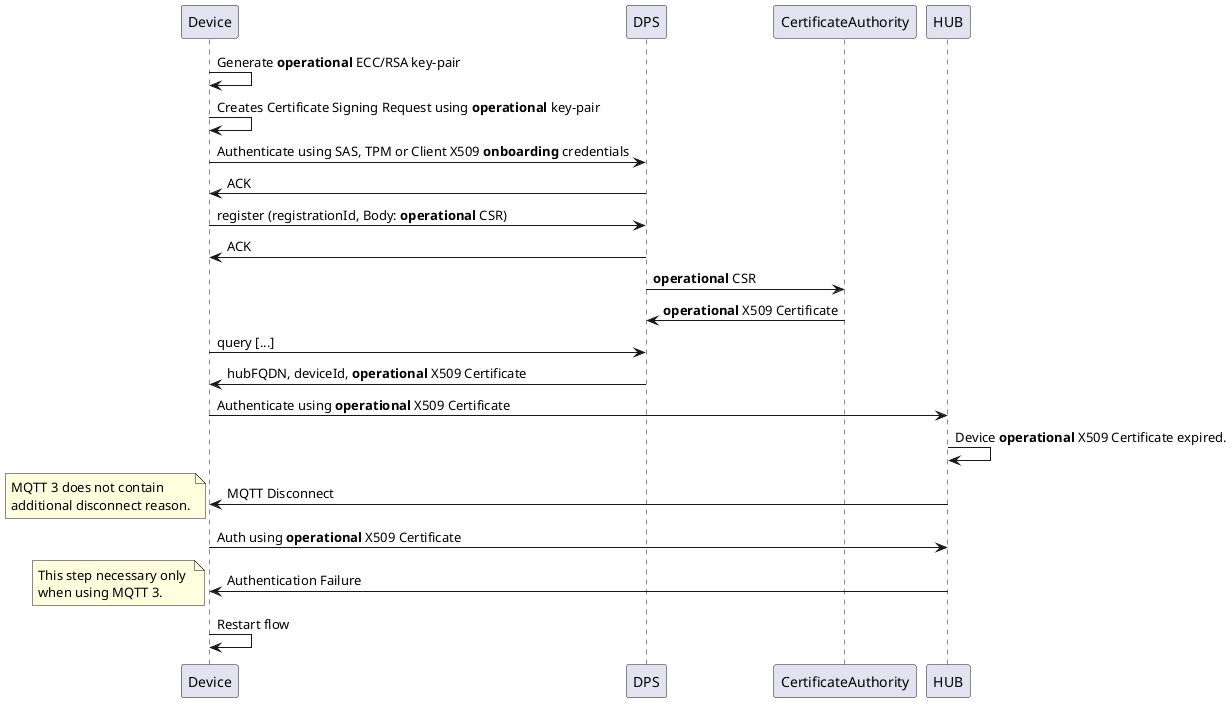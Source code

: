 @startuml dpsCSR
Device -> Device: Generate **operational** ECC/RSA key-pair
Device -> Device: Creates Certificate Signing Request using **operational** key-pair
Device -> DPS: Authenticate using SAS, TPM or Client X509 **onboarding** credentials
DPS -> Device: ACK
Device -> DPS: register (registrationId, Body: **operational** CSR)
DPS -> Device: ACK
DPS -> CertificateAuthority: **operational** CSR
DPS <- CertificateAuthority: **operational** X509 Certificate
Device -> DPS: query [...]
DPS -> Device: hubFQDN, deviceId, **operational** X509 Certificate
Device -> HUB: Authenticate using **operational** X509 Certificate
HUB->HUB: Device **operational** X509 Certificate expired.
Device <- HUB: MQTT Disconnect
note left
  MQTT 3 does not contain 
  additional disconnect reason.
end note
Device -> HUB: Auth using **operational** X509 Certificate
Device <- HUB: Authentication Failure
note left
  This step necessary only 
  when using MQTT 3.
end note
Device -> Device: Restart flow

@enduml

